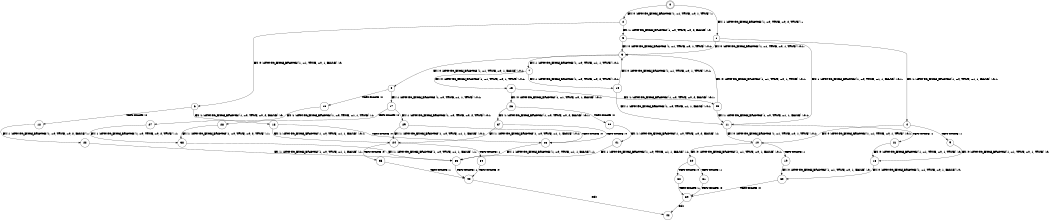 digraph BCG {
size = "7, 10.5";
center = TRUE;
node [shape = circle];
0 [peripheries = 2];
0 -> 1 [label = "EX !1 !ATOMIC_EXCH_BRANCH (1, +0, TRUE, +0, 2, TRUE) !::"];
0 -> 2 [label = "EX !0 !ATOMIC_EXCH_BRANCH (1, +1, TRUE, +0, 1, TRUE) !::"];
1 -> 3 [label = "EX !0 !ATOMIC_EXCH_BRANCH (1, +1, TRUE, +0, 1, TRUE) !:0:1:"];
1 -> 4 [label = "EX !1 !ATOMIC_EXCH_BRANCH (1, +0, TRUE, +1, 1, FALSE) !:0:1:"];
2 -> 5 [label = "EX !1 !ATOMIC_EXCH_BRANCH (1, +0, TRUE, +0, 2, FALSE) !:0:"];
2 -> 6 [label = "EX !0 !ATOMIC_EXCH_BRANCH (1, +1, TRUE, +0, 1, FALSE) !:0:"];
3 -> 7 [label = "EX !1 !ATOMIC_EXCH_BRANCH (1, +0, TRUE, +1, 1, TRUE) !:0:1:"];
3 -> 8 [label = "EX !0 !ATOMIC_EXCH_BRANCH (1, +1, TRUE, +0, 1, FALSE) !:0:1:"];
4 -> 9 [label = "TERMINATE !1"];
4 -> 10 [label = "EX !0 !ATOMIC_EXCH_BRANCH (1, +1, TRUE, +0, 1, TRUE) !:0:1:"];
5 -> 11 [label = "EX !1 !ATOMIC_EXCH_BRANCH (1, +0, TRUE, +1, 1, FALSE) !:0:1:"];
5 -> 3 [label = "EX !0 !ATOMIC_EXCH_BRANCH (1, +1, TRUE, +0, 1, TRUE) !:0:1:"];
6 -> 12 [label = "TERMINATE !0"];
6 -> 13 [label = "EX !1 !ATOMIC_EXCH_BRANCH (1, +0, TRUE, +0, 2, FALSE) !:0:"];
7 -> 14 [label = "EX !1 !ATOMIC_EXCH_BRANCH (1, +0, TRUE, +0, 2, TRUE) !:0:1:"];
7 -> 15 [label = "EX !0 !ATOMIC_EXCH_BRANCH (1, +1, TRUE, +0, 1, TRUE) !:0:1:"];
8 -> 16 [label = "TERMINATE !0"];
8 -> 17 [label = "EX !1 !ATOMIC_EXCH_BRANCH (1, +0, TRUE, +1, 1, TRUE) !:0:1:"];
9 -> 18 [label = "EX !0 !ATOMIC_EXCH_BRANCH (1, +1, TRUE, +0, 1, TRUE) !:0:"];
10 -> 19 [label = "TERMINATE !1"];
10 -> 20 [label = "EX !0 !ATOMIC_EXCH_BRANCH (1, +1, TRUE, +0, 1, FALSE) !:0:1:"];
11 -> 21 [label = "TERMINATE !1"];
11 -> 10 [label = "EX !0 !ATOMIC_EXCH_BRANCH (1, +1, TRUE, +0, 1, TRUE) !:0:1:"];
12 -> 22 [label = "EX !1 !ATOMIC_EXCH_BRANCH (1, +0, TRUE, +0, 2, FALSE) !::"];
13 -> 23 [label = "TERMINATE !0"];
13 -> 24 [label = "EX !1 !ATOMIC_EXCH_BRANCH (1, +0, TRUE, +1, 1, FALSE) !:0:1:"];
14 -> 11 [label = "EX !1 !ATOMIC_EXCH_BRANCH (1, +0, TRUE, +1, 1, FALSE) !:0:1:"];
14 -> 3 [label = "EX !0 !ATOMIC_EXCH_BRANCH (1, +1, TRUE, +0, 1, TRUE) !:0:1:"];
15 -> 25 [label = "EX !1 !ATOMIC_EXCH_BRANCH (1, +0, TRUE, +0, 2, FALSE) !:0:1:"];
15 -> 26 [label = "EX !0 !ATOMIC_EXCH_BRANCH (1, +1, TRUE, +0, 1, FALSE) !:0:1:"];
16 -> 27 [label = "EX !1 !ATOMIC_EXCH_BRANCH (1, +0, TRUE, +1, 1, TRUE) !:1:"];
17 -> 28 [label = "TERMINATE !0"];
17 -> 29 [label = "EX !1 !ATOMIC_EXCH_BRANCH (1, +0, TRUE, +0, 2, TRUE) !:0:1:"];
18 -> 30 [label = "EX !0 !ATOMIC_EXCH_BRANCH (1, +1, TRUE, +0, 1, FALSE) !:0:"];
19 -> 30 [label = "EX !0 !ATOMIC_EXCH_BRANCH (1, +1, TRUE, +0, 1, FALSE) !:0:"];
20 -> 31 [label = "TERMINATE !1"];
20 -> 32 [label = "TERMINATE !0"];
21 -> 18 [label = "EX !0 !ATOMIC_EXCH_BRANCH (1, +1, TRUE, +0, 1, TRUE) !:0:"];
22 -> 33 [label = "EX !1 !ATOMIC_EXCH_BRANCH (1, +0, TRUE, +1, 1, FALSE) !:1:"];
23 -> 33 [label = "EX !1 !ATOMIC_EXCH_BRANCH (1, +0, TRUE, +1, 1, FALSE) !:1:"];
24 -> 34 [label = "TERMINATE !1"];
24 -> 35 [label = "TERMINATE !0"];
25 -> 11 [label = "EX !1 !ATOMIC_EXCH_BRANCH (1, +0, TRUE, +1, 1, FALSE) !:0:1:"];
25 -> 3 [label = "EX !0 !ATOMIC_EXCH_BRANCH (1, +1, TRUE, +0, 1, TRUE) !:0:1:"];
26 -> 36 [label = "TERMINATE !0"];
26 -> 37 [label = "EX !1 !ATOMIC_EXCH_BRANCH (1, +0, TRUE, +0, 2, FALSE) !:0:1:"];
27 -> 38 [label = "EX !1 !ATOMIC_EXCH_BRANCH (1, +0, TRUE, +0, 2, TRUE) !:1:"];
28 -> 38 [label = "EX !1 !ATOMIC_EXCH_BRANCH (1, +0, TRUE, +0, 2, TRUE) !:1:"];
29 -> 23 [label = "TERMINATE !0"];
29 -> 24 [label = "EX !1 !ATOMIC_EXCH_BRANCH (1, +0, TRUE, +1, 1, FALSE) !:0:1:"];
30 -> 39 [label = "TERMINATE !0"];
31 -> 39 [label = "TERMINATE !0"];
32 -> 39 [label = "TERMINATE !1"];
33 -> 40 [label = "TERMINATE !1"];
34 -> 40 [label = "TERMINATE !0"];
35 -> 40 [label = "TERMINATE !1"];
36 -> 41 [label = "EX !1 !ATOMIC_EXCH_BRANCH (1, +0, TRUE, +0, 2, FALSE) !:1:"];
37 -> 23 [label = "TERMINATE !0"];
37 -> 24 [label = "EX !1 !ATOMIC_EXCH_BRANCH (1, +0, TRUE, +1, 1, FALSE) !:0:1:"];
38 -> 33 [label = "EX !1 !ATOMIC_EXCH_BRANCH (1, +0, TRUE, +1, 1, FALSE) !:1:"];
39 -> 42 [label = "exit"];
40 -> 42 [label = "exit"];
41 -> 33 [label = "EX !1 !ATOMIC_EXCH_BRANCH (1, +0, TRUE, +1, 1, FALSE) !:1:"];
}
